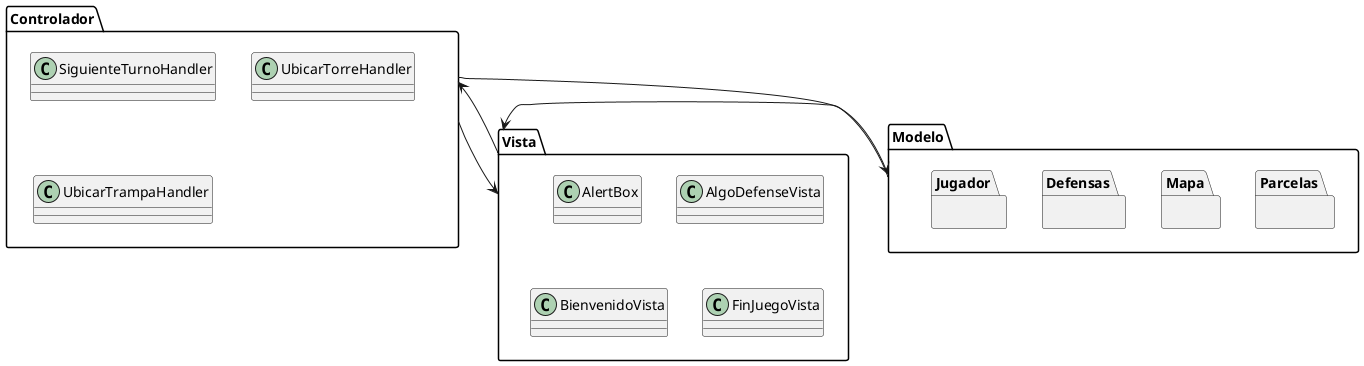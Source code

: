 @startuml
package "Modelo" {
  package "Parcelas"{

}

package "Mapa"{


}
package "Defensas"{


}
package "Jugador"{

}

}

package "Vista" {
  class AlertBox
  class AlgoDefenseVista
  class BienvenidoVista
  class FinJuegoVista
}

package "Controlador" {
  class SiguienteTurnoHandler
  class UbicarTorreHandler
  class UbicarTrampaHandler
}

Controlador --> Modelo

Vista --> Controlador

Modelo -> Vista

Controlador --> Vista
@enduml